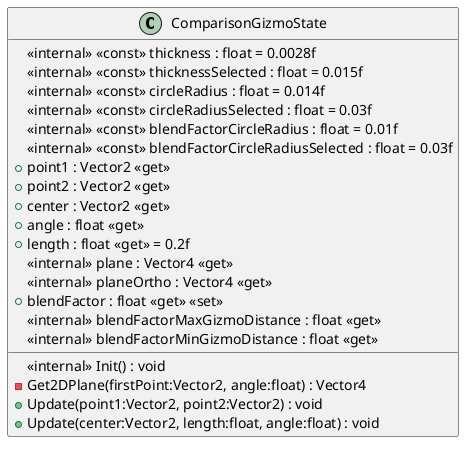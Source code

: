 @startuml
class ComparisonGizmoState {
    <<internal>> <<const>> thickness : float = 0.0028f
    <<internal>> <<const>> thicknessSelected : float = 0.015f
    <<internal>> <<const>> circleRadius : float = 0.014f
    <<internal>> <<const>> circleRadiusSelected : float = 0.03f
    <<internal>> <<const>> blendFactorCircleRadius : float = 0.01f
    <<internal>> <<const>> blendFactorCircleRadiusSelected : float = 0.03f
    + point1 : Vector2 <<get>>
    + point2 : Vector2 <<get>>
    + center : Vector2 <<get>>
    + angle : float <<get>>
    + length : float <<get>> = 0.2f
    <<internal>> plane : Vector4 <<get>>
    <<internal>> planeOrtho : Vector4 <<get>>
    + blendFactor : float <<get>> <<set>>
    <<internal>> blendFactorMaxGizmoDistance : float <<get>>
    <<internal>> blendFactorMinGizmoDistance : float <<get>>
    <<internal>> Init() : void
    - Get2DPlane(firstPoint:Vector2, angle:float) : Vector4
    + Update(point1:Vector2, point2:Vector2) : void
    + Update(center:Vector2, length:float, angle:float) : void
}
@enduml
